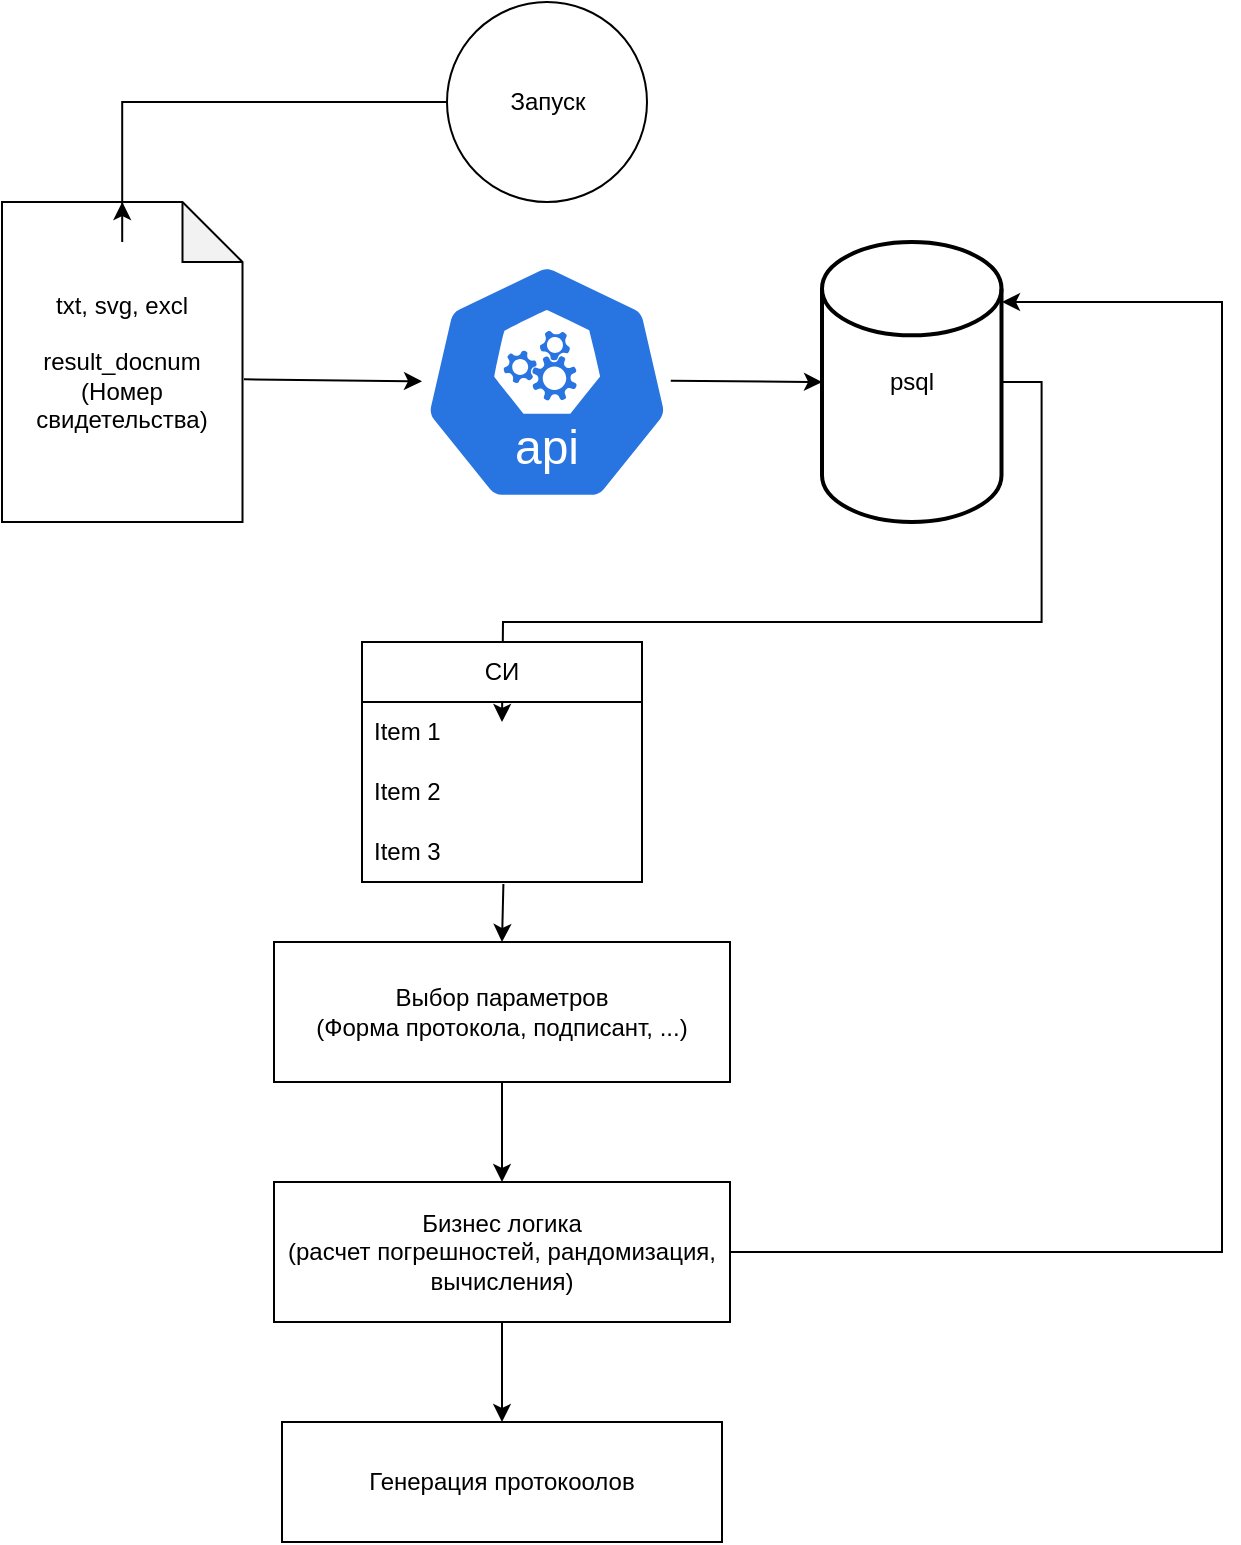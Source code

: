 <mxfile version="28.1.2">
  <diagram name="Страница — 1" id="gMLo4ADSwapW32EeL3S5">
    <mxGraphModel dx="837" dy="562" grid="1" gridSize="10" guides="1" tooltips="1" connect="1" arrows="1" fold="1" page="1" pageScale="1" pageWidth="827" pageHeight="1169" math="0" shadow="0">
      <root>
        <mxCell id="0" />
        <mxCell id="1" parent="0" />
        <mxCell id="KZ6kUOGwz-yshnV4Vft--21" style="edgeStyle=orthogonalEdgeStyle;rounded=0;orthogonalLoop=1;jettySize=auto;html=1;exitX=0.5;exitY=1;exitDx=0;exitDy=0;entryX=0.5;entryY=0;entryDx=0;entryDy=0;" parent="1" source="KZ6kUOGwz-yshnV4Vft--2" target="KZ6kUOGwz-yshnV4Vft--24" edge="1">
          <mxGeometry relative="1" as="geometry">
            <mxPoint x="400" y="690" as="targetPoint" />
          </mxGeometry>
        </mxCell>
        <mxCell id="KZ6kUOGwz-yshnV4Vft--2" value="Выбор параметров&lt;br&gt;(Форма протокола, подписант, ...)" style="rounded=0;whiteSpace=wrap;html=1;" parent="1" vertex="1">
          <mxGeometry x="286" y="480" width="228" height="70" as="geometry" />
        </mxCell>
        <mxCell id="KZ6kUOGwz-yshnV4Vft--4" value="" style="verticalLabelPosition=bottom;verticalAlign=top;html=1;shape=mxgraph.flowchart.on-page_reference;" parent="1" vertex="1">
          <mxGeometry x="372.5" y="10" width="100" height="100" as="geometry" />
        </mxCell>
        <mxCell id="KZ6kUOGwz-yshnV4Vft--14" style="edgeStyle=orthogonalEdgeStyle;rounded=0;orthogonalLoop=1;jettySize=auto;html=1;exitX=1;exitY=0.5;exitDx=0;exitDy=0;exitPerimeter=0;" parent="1" source="KZ6kUOGwz-yshnV4Vft--6" edge="1">
          <mxGeometry relative="1" as="geometry">
            <mxPoint x="400" y="370" as="targetPoint" />
          </mxGeometry>
        </mxCell>
        <mxCell id="KZ6kUOGwz-yshnV4Vft--6" value="psql" style="strokeWidth=2;html=1;shape=mxgraph.flowchart.database;whiteSpace=wrap;" parent="1" vertex="1">
          <mxGeometry x="560" y="130" width="89.75" height="140" as="geometry" />
        </mxCell>
        <mxCell id="KZ6kUOGwz-yshnV4Vft--7" value="txt, svg, excl&lt;br&gt;&lt;br&gt;&lt;div&gt;result_docnum&lt;/div&gt;&lt;div&gt;(Номер свидетельства)&lt;/div&gt;" style="shape=note;whiteSpace=wrap;html=1;backgroundOutline=1;darkOpacity=0.05;" parent="1" vertex="1">
          <mxGeometry x="150" y="110" width="120.25" height="160" as="geometry" />
        </mxCell>
        <mxCell id="KZ6kUOGwz-yshnV4Vft--9" value="" style="aspect=fixed;sketch=0;html=1;dashed=0;whitespace=wrap;verticalLabelPosition=bottom;verticalAlign=top;fillColor=#2875E2;strokeColor=#ffffff;points=[[0.005,0.63,0],[0.1,0.2,0],[0.9,0.2,0],[0.5,0,0],[0.995,0.63,0],[0.72,0.99,0],[0.5,1,0],[0.28,0.99,0]];shape=mxgraph.kubernetes.icon2;kubernetesLabel=1;prIcon=api" parent="1" vertex="1">
          <mxGeometry x="360" y="140" width="125" height="120" as="geometry" />
        </mxCell>
        <mxCell id="KZ6kUOGwz-yshnV4Vft--10" value="" style="endArrow=classic;html=1;rounded=0;entryX=0;entryY=0.497;entryDx=0;entryDy=0;entryPerimeter=0;exitX=1.006;exitY=0.554;exitDx=0;exitDy=0;exitPerimeter=0;" parent="1" edge="1" target="KZ6kUOGwz-yshnV4Vft--9" source="KZ6kUOGwz-yshnV4Vft--7">
          <mxGeometry width="50" height="50" relative="1" as="geometry">
            <mxPoint x="269.75" y="199.66" as="sourcePoint" />
            <mxPoint x="340.25" y="199.66" as="targetPoint" />
          </mxGeometry>
        </mxCell>
        <mxCell id="KZ6kUOGwz-yshnV4Vft--11" value="" style="endArrow=classic;html=1;rounded=0;exitX=0.995;exitY=0.495;exitDx=0;exitDy=0;exitPerimeter=0;entryX=0;entryY=0.5;entryDx=0;entryDy=0;entryPerimeter=0;" parent="1" edge="1" target="KZ6kUOGwz-yshnV4Vft--6" source="KZ6kUOGwz-yshnV4Vft--9">
          <mxGeometry width="50" height="50" relative="1" as="geometry">
            <mxPoint x="500" y="200" as="sourcePoint" />
            <mxPoint x="520" y="200" as="targetPoint" />
          </mxGeometry>
        </mxCell>
        <mxCell id="KZ6kUOGwz-yshnV4Vft--12" style="edgeStyle=orthogonalEdgeStyle;rounded=0;orthogonalLoop=1;jettySize=auto;html=1;entryX=0.5;entryY=0;entryDx=0;entryDy=0;entryPerimeter=0;" parent="1" source="KZ6kUOGwz-yshnV4Vft--4" target="KZ6kUOGwz-yshnV4Vft--7" edge="1">
          <mxGeometry relative="1" as="geometry" />
        </mxCell>
        <mxCell id="KZ6kUOGwz-yshnV4Vft--15" value="СИ" style="swimlane;fontStyle=0;childLayout=stackLayout;horizontal=1;startSize=30;horizontalStack=0;resizeParent=1;resizeParentMax=0;resizeLast=0;collapsible=1;marginBottom=0;whiteSpace=wrap;html=1;" parent="1" vertex="1">
          <mxGeometry x="330" y="330" width="140" height="120" as="geometry" />
        </mxCell>
        <mxCell id="KZ6kUOGwz-yshnV4Vft--16" value="Item 1" style="text;strokeColor=none;fillColor=none;align=left;verticalAlign=middle;spacingLeft=4;spacingRight=4;overflow=hidden;points=[[0,0.5],[1,0.5]];portConstraint=eastwest;rotatable=0;whiteSpace=wrap;html=1;" parent="KZ6kUOGwz-yshnV4Vft--15" vertex="1">
          <mxGeometry y="30" width="140" height="30" as="geometry" />
        </mxCell>
        <mxCell id="KZ6kUOGwz-yshnV4Vft--17" value="Item 2" style="text;strokeColor=none;fillColor=none;align=left;verticalAlign=middle;spacingLeft=4;spacingRight=4;overflow=hidden;points=[[0,0.5],[1,0.5]];portConstraint=eastwest;rotatable=0;whiteSpace=wrap;html=1;" parent="KZ6kUOGwz-yshnV4Vft--15" vertex="1">
          <mxGeometry y="60" width="140" height="30" as="geometry" />
        </mxCell>
        <mxCell id="KZ6kUOGwz-yshnV4Vft--18" value="Item 3" style="text;strokeColor=none;fillColor=none;align=left;verticalAlign=middle;spacingLeft=4;spacingRight=4;overflow=hidden;points=[[0,0.5],[1,0.5]];portConstraint=eastwest;rotatable=0;whiteSpace=wrap;html=1;" parent="KZ6kUOGwz-yshnV4Vft--15" vertex="1">
          <mxGeometry y="90" width="140" height="30" as="geometry" />
        </mxCell>
        <mxCell id="KZ6kUOGwz-yshnV4Vft--19" style="edgeStyle=orthogonalEdgeStyle;rounded=0;orthogonalLoop=1;jettySize=auto;html=1;entryX=0.5;entryY=0;entryDx=0;entryDy=0;exitX=0.505;exitY=1.033;exitDx=0;exitDy=0;exitPerimeter=0;" parent="1" source="KZ6kUOGwz-yshnV4Vft--18" target="KZ6kUOGwz-yshnV4Vft--2" edge="1">
          <mxGeometry relative="1" as="geometry" />
        </mxCell>
        <mxCell id="KZ6kUOGwz-yshnV4Vft--20" value="Запуск" style="text;html=1;align=center;verticalAlign=middle;whiteSpace=wrap;rounded=0;" parent="1" vertex="1">
          <mxGeometry x="392.5" y="45" width="60" height="30" as="geometry" />
        </mxCell>
        <mxCell id="KZ6kUOGwz-yshnV4Vft--27" style="edgeStyle=orthogonalEdgeStyle;rounded=0;orthogonalLoop=1;jettySize=auto;html=1;exitX=0.5;exitY=1;exitDx=0;exitDy=0;entryX=0.5;entryY=0;entryDx=0;entryDy=0;" parent="1" source="KZ6kUOGwz-yshnV4Vft--24" target="KZ6kUOGwz-yshnV4Vft--28" edge="1">
          <mxGeometry relative="1" as="geometry">
            <mxPoint x="400" y="760" as="targetPoint" />
          </mxGeometry>
        </mxCell>
        <mxCell id="KZ6kUOGwz-yshnV4Vft--24" value="Бизнес логика&lt;br&gt;(расчет погрешностей, рандомизация, вычисления)" style="rounded=0;whiteSpace=wrap;html=1;" parent="1" vertex="1">
          <mxGeometry x="286" y="600" width="228" height="70" as="geometry" />
        </mxCell>
        <mxCell id="KZ6kUOGwz-yshnV4Vft--26" value="" style="endArrow=classic;html=1;rounded=0;exitX=1;exitY=0.5;exitDx=0;exitDy=0;" parent="1" source="KZ6kUOGwz-yshnV4Vft--24" edge="1">
          <mxGeometry width="50" height="50" relative="1" as="geometry">
            <mxPoint x="579.87" y="660" as="sourcePoint" />
            <mxPoint x="650" y="160" as="targetPoint" />
            <Array as="points">
              <mxPoint x="760" y="635" />
              <mxPoint x="760" y="160" />
            </Array>
          </mxGeometry>
        </mxCell>
        <mxCell id="KZ6kUOGwz-yshnV4Vft--28" value="Генерация протокоолов" style="rounded=0;whiteSpace=wrap;html=1;" parent="1" vertex="1">
          <mxGeometry x="290" y="720" width="220" height="60" as="geometry" />
        </mxCell>
      </root>
    </mxGraphModel>
  </diagram>
</mxfile>
